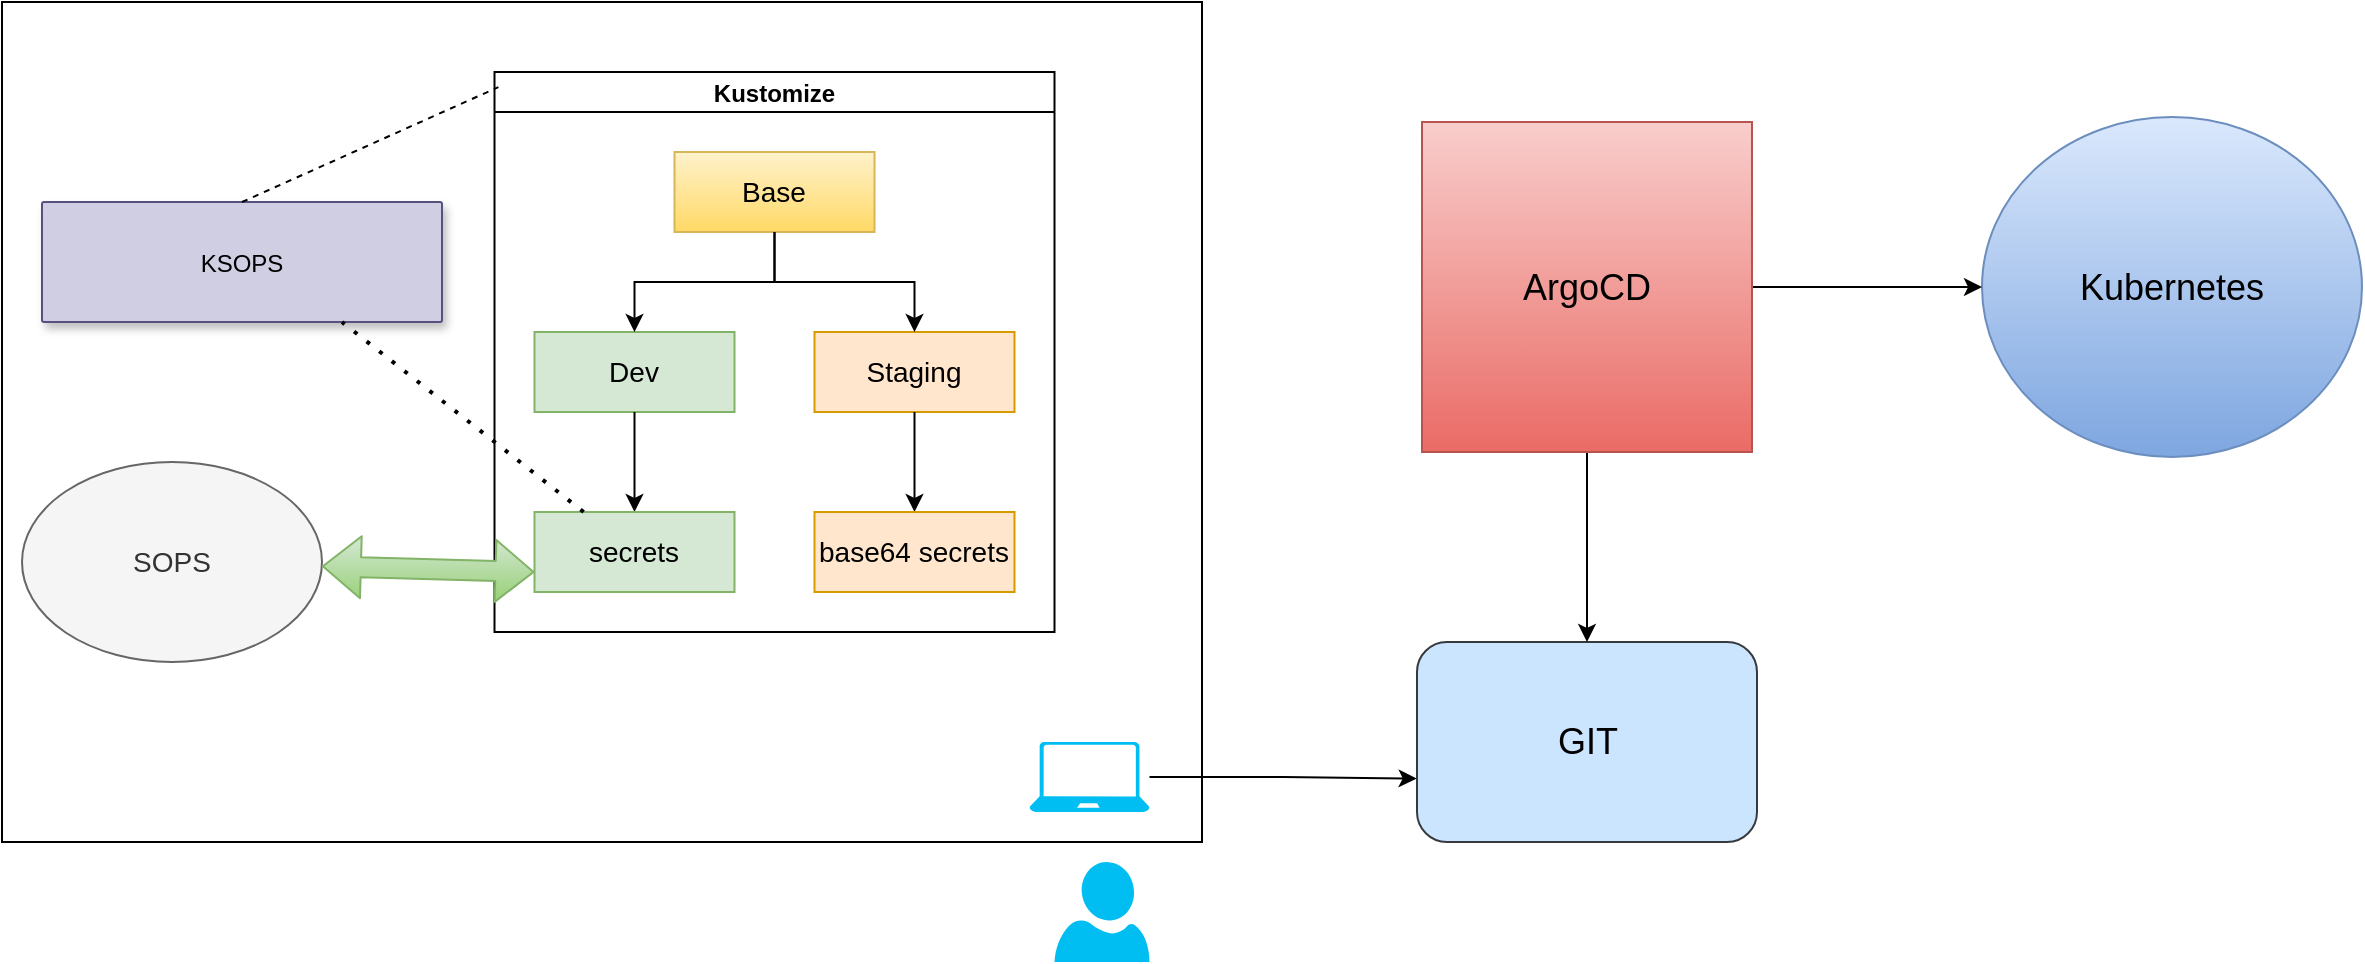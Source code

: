 <mxfile>
    <diagram id="C0SG2YhUB3NeeaddH4Fv" name="Page-1">
        <mxGraphModel dx="1703" dy="709" grid="1" gridSize="10" guides="1" tooltips="1" connect="1" arrows="1" fold="1" page="1" pageScale="1" pageWidth="850" pageHeight="1100" math="0" shadow="0">
            <root>
                <mxCell id="0"/>
                <mxCell id="1" parent="0"/>
                <mxCell id="2" value="&lt;font color=&quot;#000000&quot; style=&quot;font-size: 18px&quot;&gt;GIT&lt;/font&gt;" style="rounded=1;whiteSpace=wrap;html=1;fillColor=#cce5ff;strokeColor=#36393d;" vertex="1" parent="1">
                    <mxGeometry x="307.5" y="540" width="170" height="100" as="geometry"/>
                </mxCell>
                <mxCell id="3" value="&lt;font color=&quot;#000000&quot; style=&quot;font-size: 18px&quot;&gt;Kubernetes&lt;/font&gt;" style="ellipse;whiteSpace=wrap;html=1;gradientColor=#7ea6e0;fillColor=#dae8fc;strokeColor=#6c8ebf;" vertex="1" parent="1">
                    <mxGeometry x="590" y="277.5" width="190" height="170" as="geometry"/>
                </mxCell>
                <mxCell id="7" value="" style="edgeStyle=orthogonalEdgeStyle;rounded=0;orthogonalLoop=1;jettySize=auto;html=1;entryX=0;entryY=0.5;entryDx=0;entryDy=0;" edge="1" parent="1" source="4" target="3">
                    <mxGeometry relative="1" as="geometry">
                        <mxPoint x="382.5" y="362.5" as="targetPoint"/>
                    </mxGeometry>
                </mxCell>
                <mxCell id="9" value="" style="edgeStyle=orthogonalEdgeStyle;rounded=0;orthogonalLoop=1;jettySize=auto;html=1;" edge="1" parent="1" source="4" target="2">
                    <mxGeometry relative="1" as="geometry"/>
                </mxCell>
                <mxCell id="4" value="&lt;font color=&quot;#000000&quot; style=&quot;font-size: 18px&quot;&gt;ArgoCD&lt;/font&gt;" style="whiteSpace=wrap;html=1;aspect=fixed;gradientColor=#ea6b66;fillColor=#f8cecc;strokeColor=#b85450;" vertex="1" parent="1">
                    <mxGeometry x="310" y="280" width="165" height="165" as="geometry"/>
                </mxCell>
                <mxCell id="13" value="" style="verticalLabelPosition=bottom;html=1;verticalAlign=top;align=center;strokeColor=none;fillColor=#00BEF2;shape=mxgraph.azure.user;" vertex="1" parent="1">
                    <mxGeometry x="126.25" y="650" width="47.5" height="50" as="geometry"/>
                </mxCell>
                <mxCell id="14" value="" style="rounded=0;whiteSpace=wrap;html=1;" vertex="1" parent="1">
                    <mxGeometry x="-400" y="220" width="600" height="420" as="geometry"/>
                </mxCell>
                <mxCell id="16" value="" style="edgeStyle=orthogonalEdgeStyle;rounded=0;orthogonalLoop=1;jettySize=auto;html=1;entryX=-0.001;entryY=0.683;entryDx=0;entryDy=0;entryPerimeter=0;" edge="1" parent="1" source="10" target="2">
                    <mxGeometry relative="1" as="geometry">
                        <mxPoint x="250" y="647.5" as="targetPoint"/>
                    </mxGeometry>
                </mxCell>
                <mxCell id="10" value="" style="verticalLabelPosition=bottom;html=1;verticalAlign=top;align=center;strokeColor=none;fillColor=#00BEF2;shape=mxgraph.azure.laptop;pointerEvents=1;" vertex="1" parent="1">
                    <mxGeometry x="113.75" y="590" width="60" height="35" as="geometry"/>
                </mxCell>
                <mxCell id="24" value="Kustomize" style="swimlane;startSize=20;horizontal=1;childLayout=treeLayout;horizontalTree=0;resizable=0;containerType=tree;" vertex="1" parent="1">
                    <mxGeometry x="-153.75" y="255" width="280" height="280" as="geometry">
                        <mxRectangle x="-153.75" y="255" width="90" height="20" as="alternateBounds"/>
                    </mxGeometry>
                </mxCell>
                <mxCell id="25" value="&lt;font color=&quot;#000000&quot; style=&quot;font-size: 14px&quot;&gt;Base&lt;/font&gt;" style="whiteSpace=wrap;html=1;gradientColor=#ffd966;fillColor=#fff2cc;strokeColor=#d6b656;" vertex="1" parent="24">
                    <mxGeometry x="90" y="40" width="100" height="40" as="geometry"/>
                </mxCell>
                <mxCell id="26" value="&lt;font color=&quot;#000000&quot; style=&quot;font-size: 14px&quot;&gt;Dev&lt;/font&gt;" style="whiteSpace=wrap;html=1;fillColor=#d5e8d4;strokeColor=#82b366;" vertex="1" parent="24">
                    <mxGeometry x="20" y="130" width="100" height="40" as="geometry"/>
                </mxCell>
                <mxCell id="27" value="" style="edgeStyle=elbowEdgeStyle;elbow=vertical;html=1;rounded=0;" edge="1" parent="24" source="25" target="26">
                    <mxGeometry relative="1" as="geometry"/>
                </mxCell>
                <mxCell id="28" value="&lt;font color=&quot;#000000&quot; style=&quot;font-size: 14px&quot;&gt;Staging&lt;/font&gt;" style="whiteSpace=wrap;html=1;fillColor=#ffe6cc;strokeColor=#d79b00;" vertex="1" parent="24">
                    <mxGeometry x="160" y="130" width="100" height="40" as="geometry"/>
                </mxCell>
                <mxCell id="29" value="" style="edgeStyle=elbowEdgeStyle;elbow=vertical;html=1;rounded=0;" edge="1" parent="24" source="25" target="28">
                    <mxGeometry relative="1" as="geometry"/>
                </mxCell>
                <mxCell id="31" value="" style="edgeStyle=elbowEdgeStyle;elbow=vertical;html=1;rounded=0;" edge="1" target="32" source="26" parent="24">
                    <mxGeometry relative="1" as="geometry">
                        <mxPoint x="-50" y="335" as="sourcePoint"/>
                    </mxGeometry>
                </mxCell>
                <mxCell id="32" value="&lt;font color=&quot;#000000&quot; style=&quot;font-size: 14px&quot;&gt;secrets&lt;/font&gt;" style="whiteSpace=wrap;html=1;fillColor=#d5e8d4;strokeColor=#82b366;" vertex="1" parent="24">
                    <mxGeometry x="20" y="220" width="100" height="40" as="geometry"/>
                </mxCell>
                <mxCell id="35" value="" style="edgeStyle=elbowEdgeStyle;elbow=vertical;html=1;rounded=0;" edge="1" target="36" source="28" parent="24">
                    <mxGeometry relative="1" as="geometry">
                        <mxPoint x="-13.75" y="335" as="sourcePoint"/>
                    </mxGeometry>
                </mxCell>
                <mxCell id="36" value="&lt;font color=&quot;#000000&quot; style=&quot;font-size: 14px&quot;&gt;base64 secrets&lt;/font&gt;" style="whiteSpace=wrap;html=1;fillColor=#ffe6cc;strokeColor=#d79b00;" vertex="1" parent="24">
                    <mxGeometry x="160" y="220" width="100" height="40" as="geometry"/>
                </mxCell>
                <mxCell id="34" value="&lt;font style=&quot;font-size: 14px&quot;&gt;SOPS&lt;/font&gt;" style="ellipse;whiteSpace=wrap;html=1;fillColor=#f5f5f5;strokeColor=#666666;fontColor=#333333;" vertex="1" parent="1">
                    <mxGeometry x="-390" y="450" width="150" height="100" as="geometry"/>
                </mxCell>
                <mxCell id="37" value="KSOPS" style="strokeColor=#56517e;shadow=1;strokeWidth=1;rounded=1;absoluteArcSize=1;arcSize=2;fillColor=#d0cee2;fontColor=#000000;" vertex="1" parent="1">
                    <mxGeometry x="-380" y="320" width="200" height="60" as="geometry"/>
                </mxCell>
                <mxCell id="39" value="" style="shape=flexArrow;endArrow=classic;startArrow=classic;html=1;fontColor=#000000;entryX=0;entryY=0.75;entryDx=0;entryDy=0;gradientColor=#97d077;fillColor=#d5e8d4;strokeColor=#82b366;" edge="1" parent="1" source="34" target="32">
                    <mxGeometry width="100" height="100" relative="1" as="geometry">
                        <mxPoint x="-220" y="640" as="sourcePoint"/>
                        <mxPoint x="-120" y="540" as="targetPoint"/>
                    </mxGeometry>
                </mxCell>
                <mxCell id="40" value="" style="endArrow=none;dashed=1;html=1;fontColor=#000000;exitX=0.5;exitY=0;exitDx=0;exitDy=0;entryX=0.007;entryY=0.027;entryDx=0;entryDy=0;entryPerimeter=0;" edge="1" parent="1" source="37" target="24">
                    <mxGeometry width="50" height="50" relative="1" as="geometry">
                        <mxPoint x="-10" y="600" as="sourcePoint"/>
                        <mxPoint x="40" y="550" as="targetPoint"/>
                    </mxGeometry>
                </mxCell>
                <mxCell id="41" value="&lt;font color=&quot;#ffffff&quot; style=&quot;font-size: 14px&quot;&gt;additional plugin&lt;/font&gt;" style="text;html=1;strokeColor=none;fillColor=none;align=center;verticalAlign=middle;whiteSpace=wrap;rounded=0;fontColor=#000000;" vertex="1" parent="1">
                    <mxGeometry x="-320" y="255" width="120" height="50" as="geometry"/>
                </mxCell>
                <mxCell id="43" value="" style="endArrow=none;dashed=1;html=1;dashPattern=1 3;strokeWidth=2;fontColor=#000000;entryX=0.75;entryY=1;entryDx=0;entryDy=0;" edge="1" parent="1" source="32" target="37">
                    <mxGeometry width="50" height="50" relative="1" as="geometry">
                        <mxPoint x="-250" y="430" as="sourcePoint"/>
                        <mxPoint x="-200" y="380" as="targetPoint"/>
                    </mxGeometry>
                </mxCell>
                <mxCell id="44" value="&lt;font color=&quot;#ffffff&quot; style=&quot;font-size: 14px&quot;&gt;decrypt secrets&lt;br&gt;&lt;/font&gt;" style="text;html=1;strokeColor=none;fillColor=none;align=center;verticalAlign=middle;whiteSpace=wrap;rounded=0;fontColor=#000000;" vertex="1" parent="1">
                    <mxGeometry x="-310" y="390" width="120" height="50" as="geometry"/>
                </mxCell>
                <mxCell id="45" value="&lt;font color=&quot;#ffffff&quot; style=&quot;font-size: 18px&quot;&gt;Users Terminal&lt;/font&gt;" style="text;html=1;strokeColor=none;fillColor=none;align=center;verticalAlign=middle;whiteSpace=wrap;rounded=0;fontColor=#000000;" vertex="1" parent="1">
                    <mxGeometry x="-220" y="605" width="170" height="20" as="geometry"/>
                </mxCell>
            </root>
        </mxGraphModel>
    </diagram>
</mxfile>